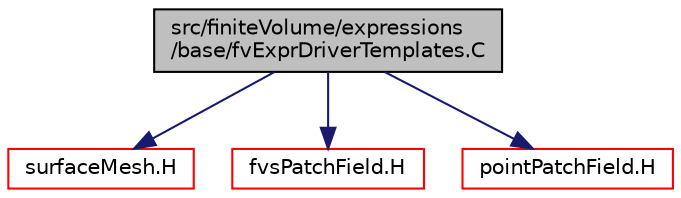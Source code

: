 digraph "src/finiteVolume/expressions/base/fvExprDriverTemplates.C"
{
  bgcolor="transparent";
  edge [fontname="Helvetica",fontsize="10",labelfontname="Helvetica",labelfontsize="10"];
  node [fontname="Helvetica",fontsize="10",shape=record];
  Node1 [label="src/finiteVolume/expressions\l/base/fvExprDriverTemplates.C",height=0.2,width=0.4,color="black", fillcolor="grey75", style="filled" fontcolor="black"];
  Node1 -> Node2 [color="midnightblue",fontsize="10",style="solid",fontname="Helvetica"];
  Node2 [label="surfaceMesh.H",height=0.2,width=0.4,color="red",URL="$surfaceMesh_8H.html"];
  Node1 -> Node3 [color="midnightblue",fontsize="10",style="solid",fontname="Helvetica"];
  Node3 [label="fvsPatchField.H",height=0.2,width=0.4,color="red",URL="$fvsPatchField_8H.html"];
  Node1 -> Node4 [color="midnightblue",fontsize="10",style="solid",fontname="Helvetica"];
  Node4 [label="pointPatchField.H",height=0.2,width=0.4,color="red",URL="$pointPatchField_8H.html"];
}
